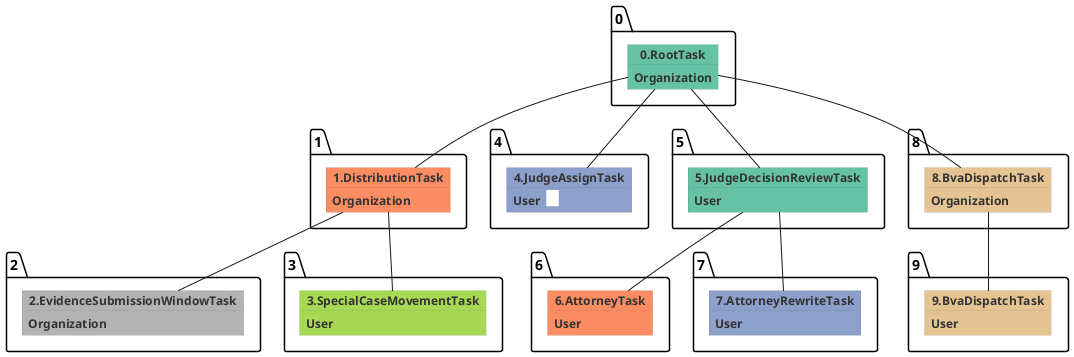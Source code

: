 @startuml
skinparam {
  ObjectBorderColor #555
  ObjectBorderThickness 0
  ObjectFontStyle bold
  ObjectFontSize 14
  ObjectAttributeFontColor #333
  ObjectAttributeFontSize 12
}
  object 0.RootTask #66c2a5 {
Organization
}
  object 1.DistributionTask #fc8d62 {
Organization
}
  object 2.EvidenceSubmissionWindowTask #b3b3b3 {
Organization
}
  object 3.SpecialCaseMovementTask #a6d854 {
User
}
  object 4.JudgeAssignTask #8da0cb {
User  <back:white>    </back>
}
  object 5.JudgeDecisionReviewTask #66c2a5 {
User
}
  object 6.AttorneyTask #fc8d62 {
User
}
  object 7.AttorneyRewriteTask #8da0cb {
User
}
  object 8.BvaDispatchTask #e5c494 {
Organization
}
  object 9.BvaDispatchTask #e5c494 {
User
}
0.RootTask -- 1.DistributionTask
1.DistributionTask -- 2.EvidenceSubmissionWindowTask
1.DistributionTask -- 3.SpecialCaseMovementTask
0.RootTask -- 4.JudgeAssignTask
0.RootTask -- 5.JudgeDecisionReviewTask
5.JudgeDecisionReviewTask -- 6.AttorneyTask
5.JudgeDecisionReviewTask -- 7.AttorneyRewriteTask
0.RootTask -- 8.BvaDispatchTask
8.BvaDispatchTask -- 9.BvaDispatchTask
@enduml
